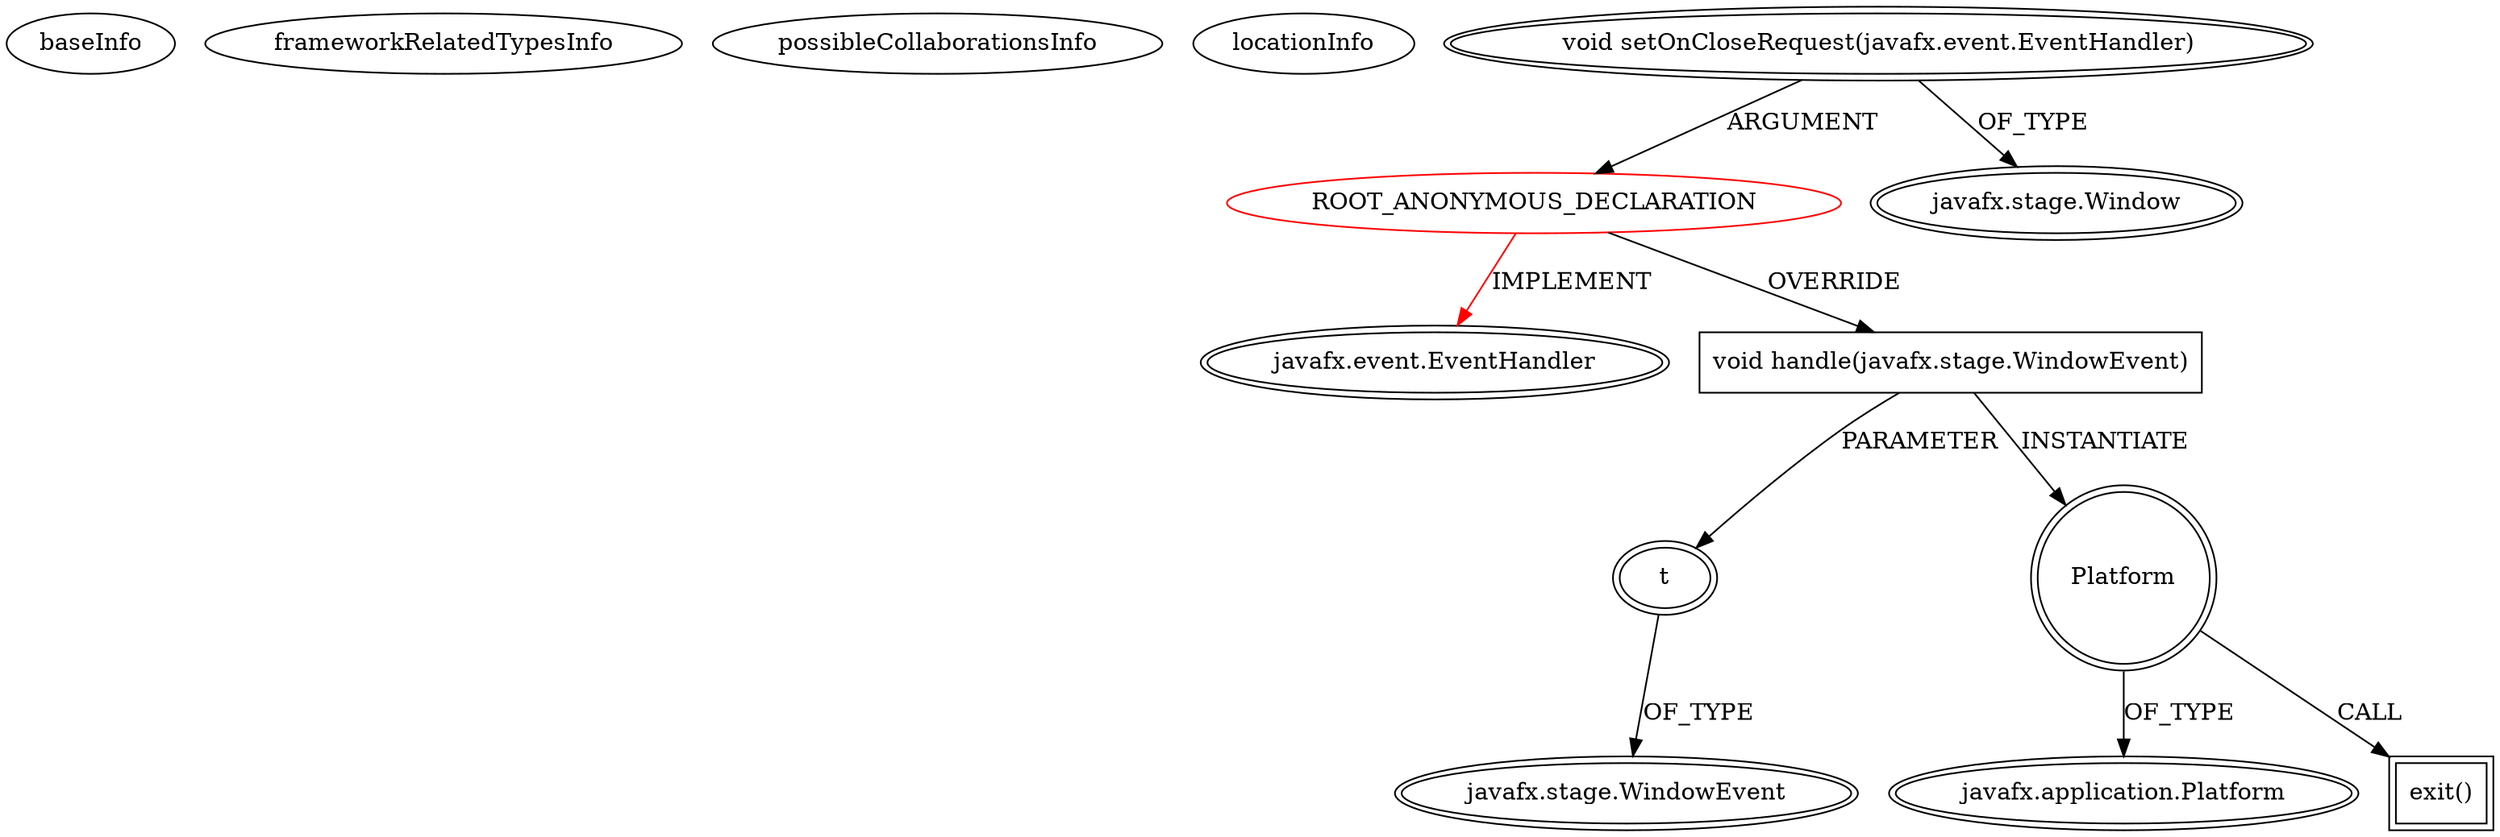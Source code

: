 digraph {
baseInfo[graphId=1991,category="extension_graph",isAnonymous=true,possibleRelation=false]
frameworkRelatedTypesInfo[0="javafx.event.EventHandler"]
possibleCollaborationsInfo[]
locationInfo[projectName="baodvu-MATH2605",filePath="/baodvu-MATH2605/LinearAlgebra-master/src/math/Main.java",contextSignature="void start(javafx.stage.Stage)",graphId="1991"]
0[label="ROOT_ANONYMOUS_DECLARATION",vertexType="ROOT_ANONYMOUS_DECLARATION",isFrameworkType=false,color=red]
1[label="javafx.event.EventHandler",vertexType="FRAMEWORK_INTERFACE_TYPE",isFrameworkType=true,peripheries=2]
2[label="void setOnCloseRequest(javafx.event.EventHandler)",vertexType="OUTSIDE_CALL",isFrameworkType=true,peripheries=2]
3[label="javafx.stage.Window",vertexType="FRAMEWORK_CLASS_TYPE",isFrameworkType=true,peripheries=2]
4[label="void handle(javafx.stage.WindowEvent)",vertexType="OVERRIDING_METHOD_DECLARATION",isFrameworkType=false,shape=box]
5[label="t",vertexType="PARAMETER_DECLARATION",isFrameworkType=true,peripheries=2]
6[label="javafx.stage.WindowEvent",vertexType="FRAMEWORK_CLASS_TYPE",isFrameworkType=true,peripheries=2]
7[label="Platform",vertexType="VARIABLE_EXPRESION",isFrameworkType=true,peripheries=2,shape=circle]
9[label="javafx.application.Platform",vertexType="FRAMEWORK_CLASS_TYPE",isFrameworkType=true,peripheries=2]
8[label="exit()",vertexType="INSIDE_CALL",isFrameworkType=true,peripheries=2,shape=box]
0->1[label="IMPLEMENT",color=red]
2->0[label="ARGUMENT"]
2->3[label="OF_TYPE"]
0->4[label="OVERRIDE"]
5->6[label="OF_TYPE"]
4->5[label="PARAMETER"]
4->7[label="INSTANTIATE"]
7->9[label="OF_TYPE"]
7->8[label="CALL"]
}
